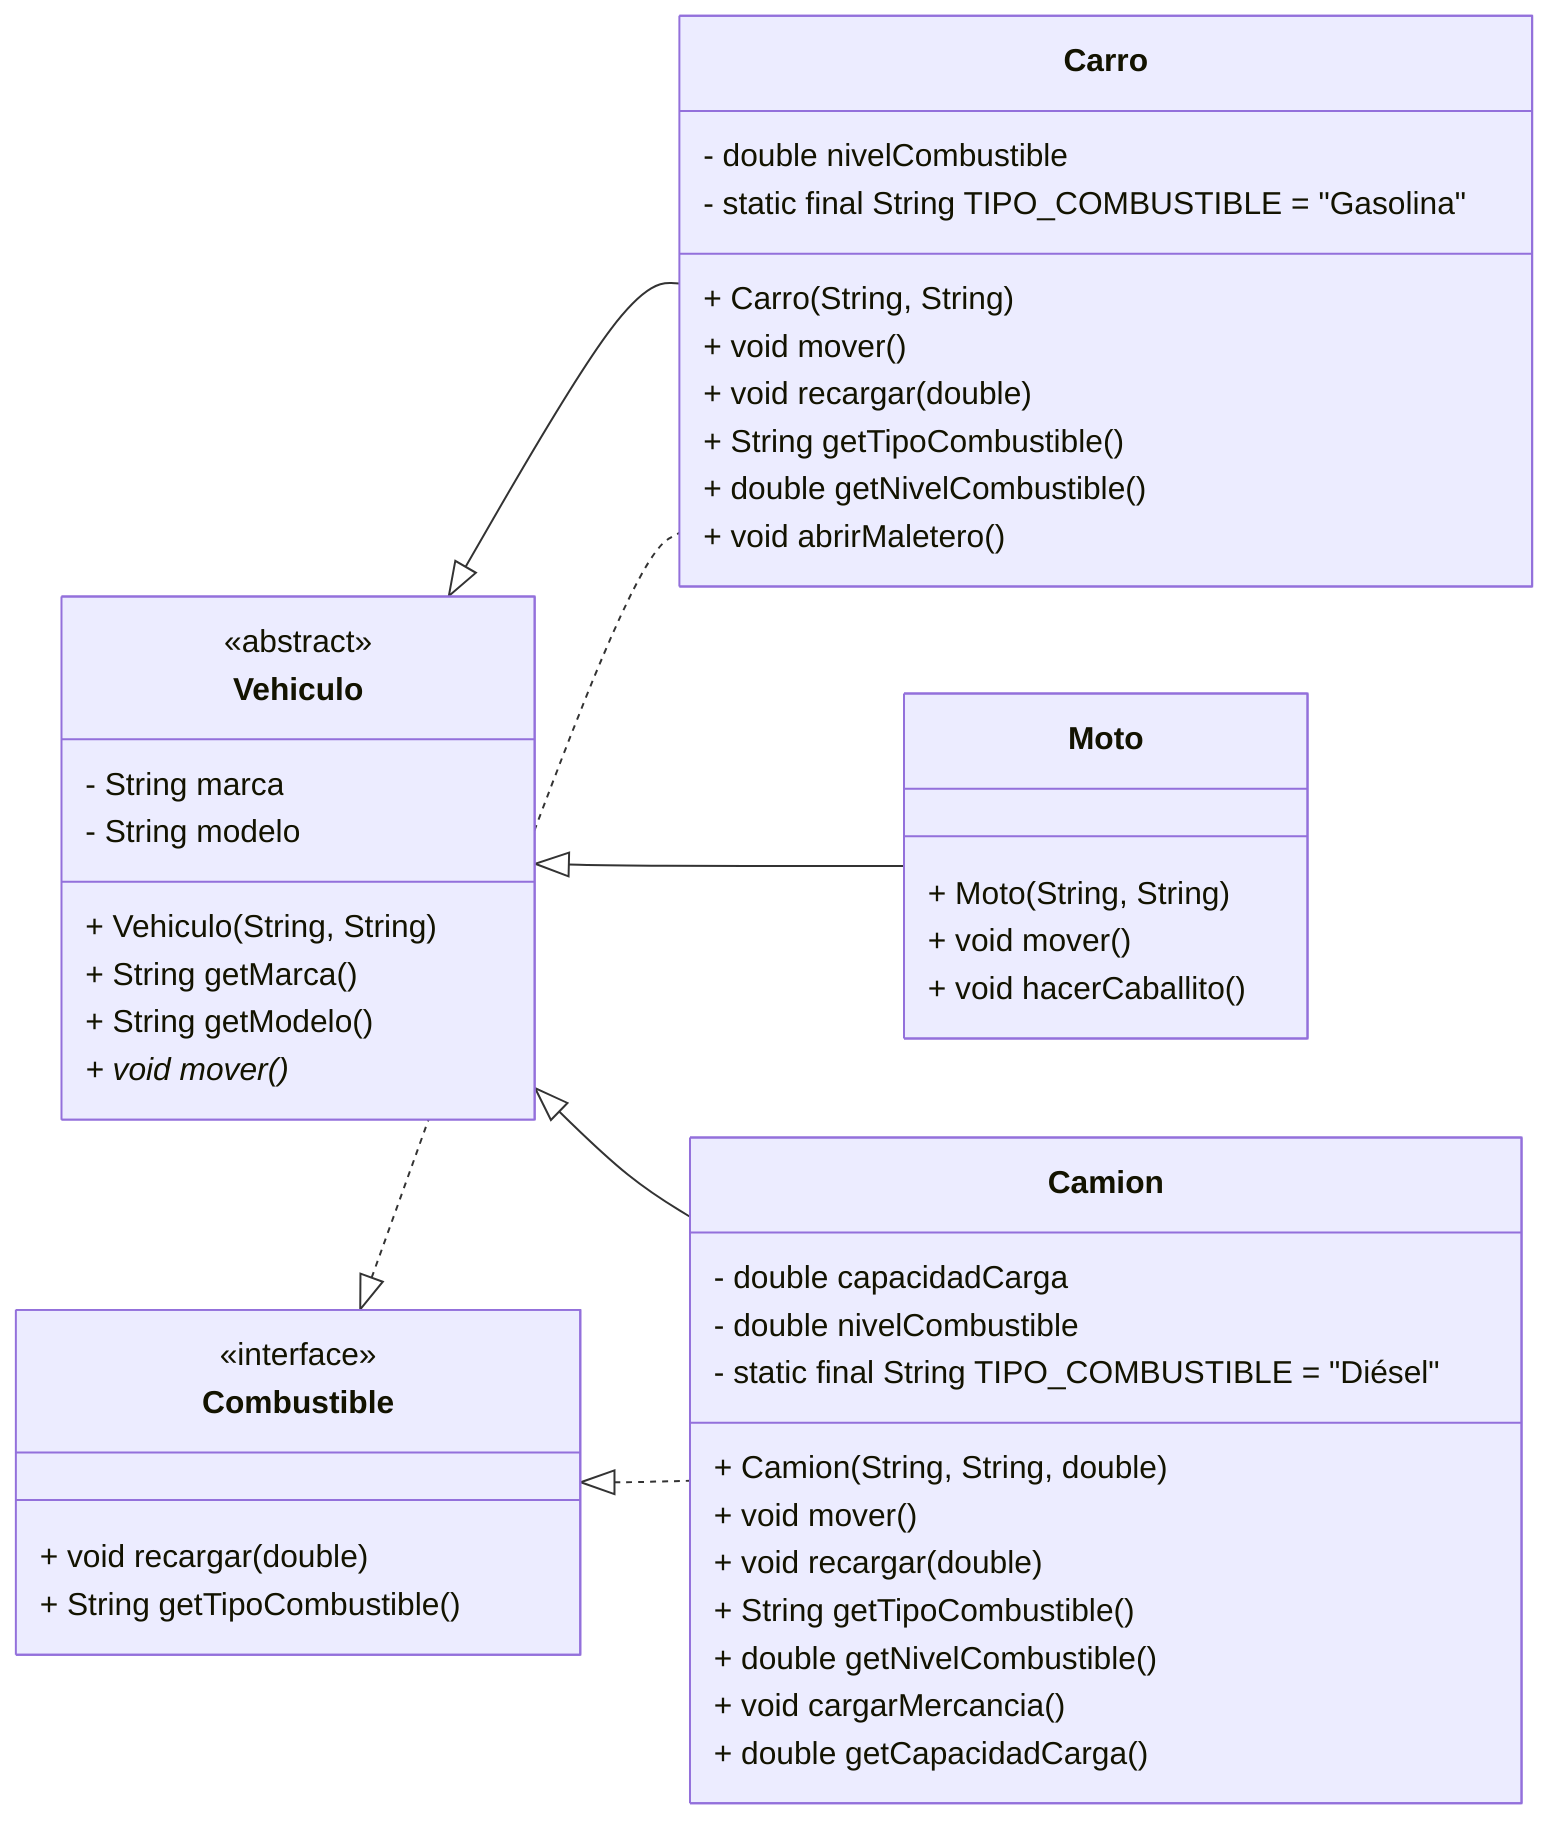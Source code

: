 classDiagram
direction LR

class Vehiculo {
  <<abstract>>
  - String marca
  - String modelo
  + Vehiculo(String, String)
  + String getMarca()
  + String getModelo()
  + void mover()*
}

class Moto {
  + Moto(String, String)
  + void mover()
  + void hacerCaballito()
}

class Carro {
  - double nivelCombustible
  - static final String TIPO_COMBUSTIBLE = "Gasolina"
  + Carro(String, String)
  + void mover()
  + void recargar(double)
  + String getTipoCombustible()
  + double getNivelCombustible()
  + void abrirMaletero()
}

class Camion {
  - double capacidadCarga
  - double nivelCombustible
  - static final String TIPO_COMBUSTIBLE = "Diésel"
  + Camion(String, String, double)
  + void mover()
  + void recargar(double)
  + String getTipoCombustible()
  + double getNivelCombustible()
  + void cargarMercancia()
  + double getCapacidadCarga()
}

class Combustible {
  <<interface>>
  + void recargar(double)
  + String getTipoCombustible()
}

Vehiculo <|-- Carro
Vehiculo <|-- Moto
Vehiculo <|-- Camion
Combustible <|.. Carro
Combustible <|.. Camion